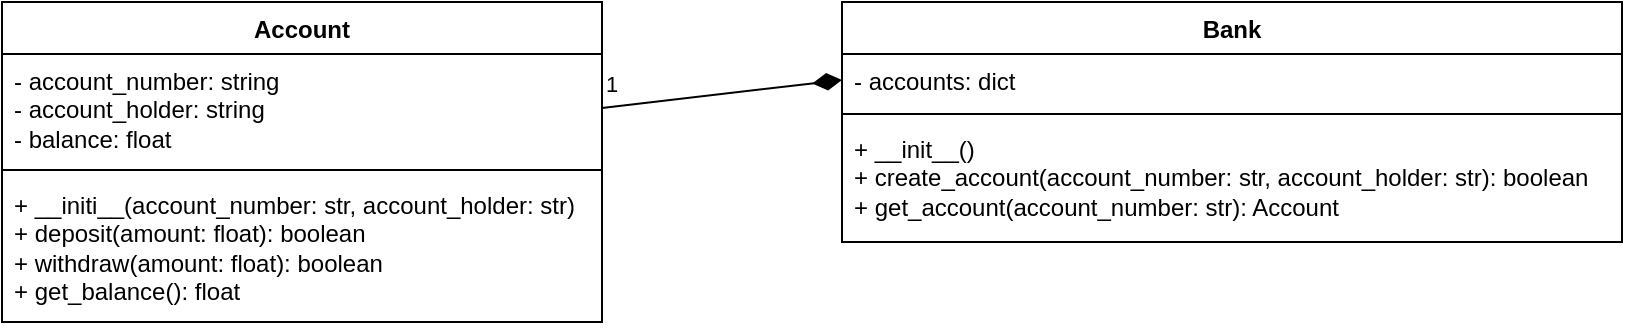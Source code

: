 <mxfile version="24.5.5" type="github">
  <diagram name="Page-1" id="sXBIMeSk13Zd1Xr9uNzT">
    <mxGraphModel dx="1434" dy="738" grid="1" gridSize="10" guides="1" tooltips="1" connect="1" arrows="1" fold="1" page="1" pageScale="1" pageWidth="850" pageHeight="1100" math="0" shadow="0">
      <root>
        <mxCell id="0" />
        <mxCell id="1" parent="0" />
        <mxCell id="bNSj1-eQjXujiAF2y3s_-1" value="Bank" style="swimlane;fontStyle=1;align=center;verticalAlign=top;childLayout=stackLayout;horizontal=1;startSize=26;horizontalStack=0;resizeParent=1;resizeParentMax=0;resizeLast=0;collapsible=1;marginBottom=0;whiteSpace=wrap;html=1;" vertex="1" parent="1">
          <mxGeometry x="460" y="80" width="390" height="120" as="geometry" />
        </mxCell>
        <mxCell id="bNSj1-eQjXujiAF2y3s_-2" value="- accounts: dict" style="text;strokeColor=none;fillColor=none;align=left;verticalAlign=top;spacingLeft=4;spacingRight=4;overflow=hidden;rotatable=0;points=[[0,0.5],[1,0.5]];portConstraint=eastwest;whiteSpace=wrap;html=1;" vertex="1" parent="bNSj1-eQjXujiAF2y3s_-1">
          <mxGeometry y="26" width="390" height="26" as="geometry" />
        </mxCell>
        <mxCell id="bNSj1-eQjXujiAF2y3s_-3" value="" style="line;strokeWidth=1;fillColor=none;align=left;verticalAlign=middle;spacingTop=-1;spacingLeft=3;spacingRight=3;rotatable=0;labelPosition=right;points=[];portConstraint=eastwest;strokeColor=inherit;" vertex="1" parent="bNSj1-eQjXujiAF2y3s_-1">
          <mxGeometry y="52" width="390" height="8" as="geometry" />
        </mxCell>
        <mxCell id="bNSj1-eQjXujiAF2y3s_-4" value="+ __init__()&lt;div&gt;+ create_account(account_number: str, account_holder: str): boolean&lt;/div&gt;&lt;div&gt;+ get_account(account_number: str): Account&lt;/div&gt;" style="text;strokeColor=none;fillColor=none;align=left;verticalAlign=top;spacingLeft=4;spacingRight=4;overflow=hidden;rotatable=0;points=[[0,0.5],[1,0.5]];portConstraint=eastwest;whiteSpace=wrap;html=1;" vertex="1" parent="bNSj1-eQjXujiAF2y3s_-1">
          <mxGeometry y="60" width="390" height="60" as="geometry" />
        </mxCell>
        <mxCell id="bNSj1-eQjXujiAF2y3s_-5" value="Account" style="swimlane;fontStyle=1;align=center;verticalAlign=top;childLayout=stackLayout;horizontal=1;startSize=26;horizontalStack=0;resizeParent=1;resizeParentMax=0;resizeLast=0;collapsible=1;marginBottom=0;whiteSpace=wrap;html=1;" vertex="1" parent="1">
          <mxGeometry x="40" y="80" width="300" height="160" as="geometry" />
        </mxCell>
        <mxCell id="bNSj1-eQjXujiAF2y3s_-6" value="- account_number: string&lt;div&gt;- account_holder: string&lt;/div&gt;&lt;div&gt;- balance: float&lt;/div&gt;" style="text;strokeColor=none;fillColor=none;align=left;verticalAlign=top;spacingLeft=4;spacingRight=4;overflow=hidden;rotatable=0;points=[[0,0.5],[1,0.5]];portConstraint=eastwest;whiteSpace=wrap;html=1;" vertex="1" parent="bNSj1-eQjXujiAF2y3s_-5">
          <mxGeometry y="26" width="300" height="54" as="geometry" />
        </mxCell>
        <mxCell id="bNSj1-eQjXujiAF2y3s_-7" value="" style="line;strokeWidth=1;fillColor=none;align=left;verticalAlign=middle;spacingTop=-1;spacingLeft=3;spacingRight=3;rotatable=0;labelPosition=right;points=[];portConstraint=eastwest;strokeColor=inherit;" vertex="1" parent="bNSj1-eQjXujiAF2y3s_-5">
          <mxGeometry y="80" width="300" height="8" as="geometry" />
        </mxCell>
        <mxCell id="bNSj1-eQjXujiAF2y3s_-8" value="+ __initi__(account_number: str, account_holder: str)&lt;div&gt;+ deposit(amount: float): boolean&lt;/div&gt;&lt;div&gt;+ withdraw(amount: float): boolean&lt;/div&gt;&lt;div&gt;+ get_balance(): float&lt;/div&gt;" style="text;strokeColor=none;fillColor=none;align=left;verticalAlign=top;spacingLeft=4;spacingRight=4;overflow=hidden;rotatable=0;points=[[0,0.5],[1,0.5]];portConstraint=eastwest;whiteSpace=wrap;html=1;" vertex="1" parent="bNSj1-eQjXujiAF2y3s_-5">
          <mxGeometry y="88" width="300" height="72" as="geometry" />
        </mxCell>
        <mxCell id="bNSj1-eQjXujiAF2y3s_-10" value="1" style="endArrow=diamondThin;html=1;endSize=12;startArrow=none;startSize=14;startFill=0;align=left;verticalAlign=bottom;rounded=0;exitX=1;exitY=0.5;exitDx=0;exitDy=0;entryX=0;entryY=0.5;entryDx=0;entryDy=0;endFill=1;" edge="1" parent="1" source="bNSj1-eQjXujiAF2y3s_-6" target="bNSj1-eQjXujiAF2y3s_-2">
          <mxGeometry x="-1" y="3" relative="1" as="geometry">
            <mxPoint x="340" y="380" as="sourcePoint" />
            <mxPoint x="500" y="380" as="targetPoint" />
          </mxGeometry>
        </mxCell>
      </root>
    </mxGraphModel>
  </diagram>
</mxfile>
